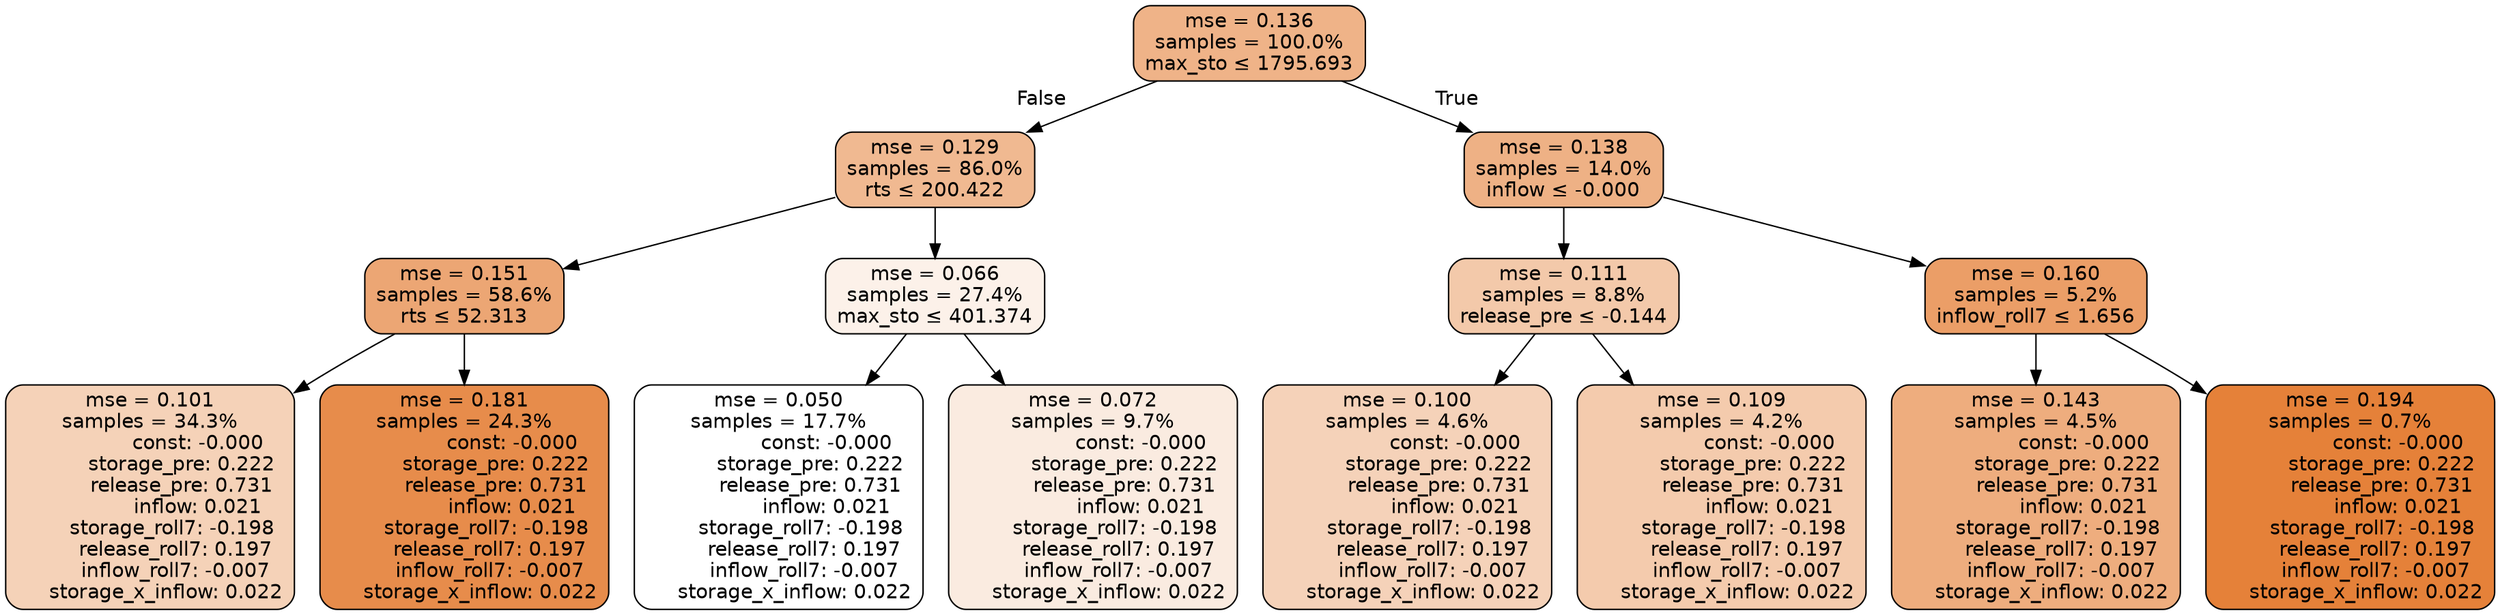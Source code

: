 digraph tree {
node [shape=rectangle, style="filled, rounded", color="black", fontname=helvetica] ;
edge [fontname=helvetica] ;
	"0" [label="mse = 0.136
samples = 100.0%
max_sto &le; 1795.693", fillcolor="#efb388"]
	"1" [label="mse = 0.129
samples = 86.0%
rts &le; 200.422", fillcolor="#f0b991"]
	"2" [label="mse = 0.151
samples = 58.6%
rts &le; 52.313", fillcolor="#eca674"]
	"3" [label="mse = 0.101
samples = 34.3%
               const: -0.000
          storage_pre: 0.222
          release_pre: 0.731
               inflow: 0.021
       storage_roll7: -0.198
        release_roll7: 0.197
        inflow_roll7: -0.007
     storage_x_inflow: 0.022", fillcolor="#f5d2b8"]
	"4" [label="mse = 0.181
samples = 24.3%
               const: -0.000
          storage_pre: 0.222
          release_pre: 0.731
               inflow: 0.021
       storage_roll7: -0.198
        release_roll7: 0.197
        inflow_roll7: -0.007
     storage_x_inflow: 0.022", fillcolor="#e78c4b"]
	"5" [label="mse = 0.066
samples = 27.4%
max_sto &le; 401.374", fillcolor="#fcf1e9"]
	"6" [label="mse = 0.050
samples = 17.7%
               const: -0.000
          storage_pre: 0.222
          release_pre: 0.731
               inflow: 0.021
       storage_roll7: -0.198
        release_roll7: 0.197
        inflow_roll7: -0.007
     storage_x_inflow: 0.022", fillcolor="#ffffff"]
	"7" [label="mse = 0.072
samples = 9.7%
               const: -0.000
          storage_pre: 0.222
          release_pre: 0.731
               inflow: 0.021
       storage_roll7: -0.198
        release_roll7: 0.197
        inflow_roll7: -0.007
     storage_x_inflow: 0.022", fillcolor="#faebe0"]
	"8" [label="mse = 0.138
samples = 14.0%
inflow &le; -0.000", fillcolor="#eeb185"]
	"9" [label="mse = 0.111
samples = 8.8%
release_pre &le; -0.144", fillcolor="#f3c9aa"]
	"10" [label="mse = 0.100
samples = 4.6%
               const: -0.000
          storage_pre: 0.222
          release_pre: 0.731
               inflow: 0.021
       storage_roll7: -0.198
        release_roll7: 0.197
        inflow_roll7: -0.007
     storage_x_inflow: 0.022", fillcolor="#f5d2b9"]
	"11" [label="mse = 0.109
samples = 4.2%
               const: -0.000
          storage_pre: 0.222
          release_pre: 0.731
               inflow: 0.021
       storage_roll7: -0.198
        release_roll7: 0.197
        inflow_roll7: -0.007
     storage_x_inflow: 0.022", fillcolor="#f4cbad"]
	"12" [label="mse = 0.160
samples = 5.2%
inflow_roll7 &le; 1.656", fillcolor="#eb9e67"]
	"13" [label="mse = 0.143
samples = 4.5%
               const: -0.000
          storage_pre: 0.222
          release_pre: 0.731
               inflow: 0.021
       storage_roll7: -0.198
        release_roll7: 0.197
        inflow_roll7: -0.007
     storage_x_inflow: 0.022", fillcolor="#eead7e"]
	"14" [label="mse = 0.194
samples = 0.7%
               const: -0.000
          storage_pre: 0.222
          release_pre: 0.731
               inflow: 0.021
       storage_roll7: -0.198
        release_roll7: 0.197
        inflow_roll7: -0.007
     storage_x_inflow: 0.022", fillcolor="#e58139"]

	"0" -> "1" [labeldistance=2.5, labelangle=45, headlabel="False"]
	"1" -> "2"
	"2" -> "3"
	"2" -> "4"
	"1" -> "5"
	"5" -> "6"
	"5" -> "7"
	"0" -> "8" [labeldistance=2.5, labelangle=-45, headlabel="True"]
	"8" -> "9"
	"9" -> "10"
	"9" -> "11"
	"8" -> "12"
	"12" -> "13"
	"12" -> "14"
}